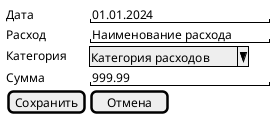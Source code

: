 @startsalt cost
{
  Дата      | "01.01.2024            "
  Расход    | "Наименование расхода  "
  Категория | ^Категория расходов^
  Сумма     | "999.99                "
  [Сохранить] | [ Отмена  ]
}
@endsalt